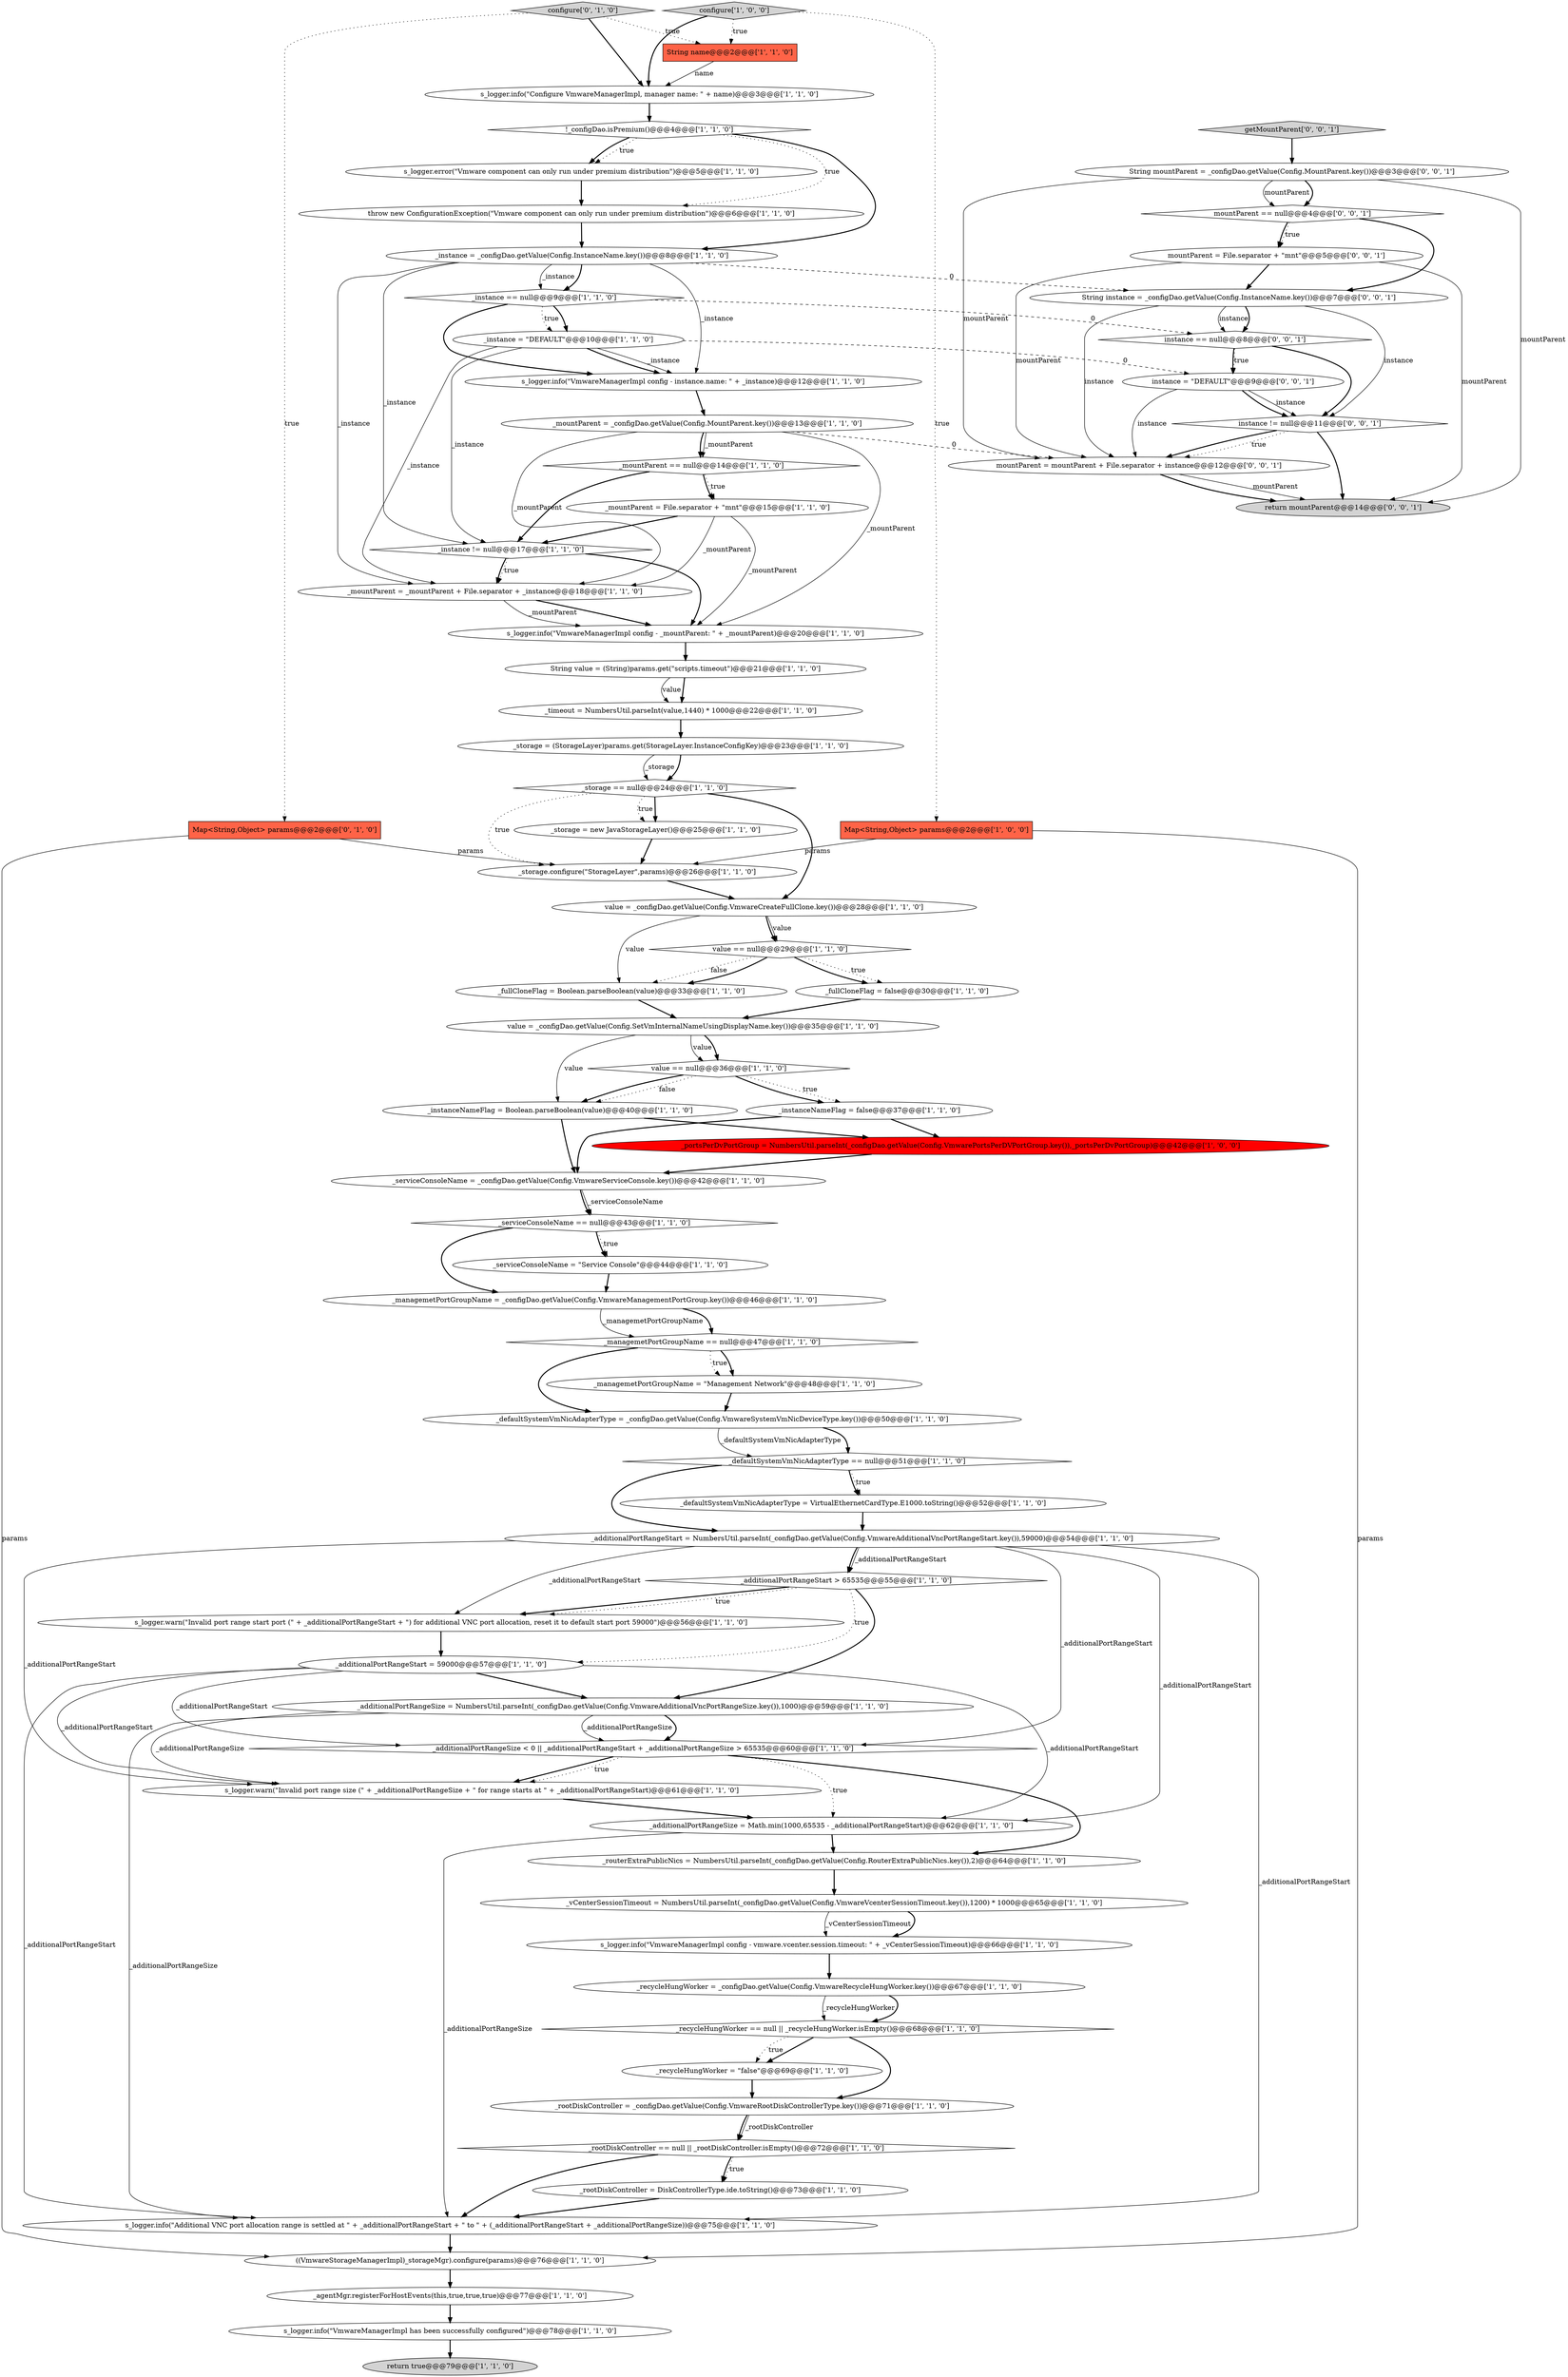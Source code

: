 digraph {
41 [style = filled, label = "_recycleHungWorker = _configDao.getValue(Config.VmwareRecycleHungWorker.key())@@@67@@@['1', '1', '0']", fillcolor = white, shape = ellipse image = "AAA0AAABBB1BBB"];
64 [style = filled, label = "configure['0', '1', '0']", fillcolor = lightgray, shape = diamond image = "AAA0AAABBB2BBB"];
13 [style = filled, label = "_additionalPortRangeSize = NumbersUtil.parseInt(_configDao.getValue(Config.VmwareAdditionalVncPortRangeSize.key()),1000)@@@59@@@['1', '1', '0']", fillcolor = white, shape = ellipse image = "AAA0AAABBB1BBB"];
3 [style = filled, label = "_mountParent = _mountParent + File.separator + _instance@@@18@@@['1', '1', '0']", fillcolor = white, shape = ellipse image = "AAA0AAABBB1BBB"];
20 [style = filled, label = "_additionalPortRangeSize = Math.min(1000,65535 - _additionalPortRangeStart)@@@62@@@['1', '1', '0']", fillcolor = white, shape = ellipse image = "AAA0AAABBB1BBB"];
12 [style = filled, label = "value == null@@@29@@@['1', '1', '0']", fillcolor = white, shape = diamond image = "AAA0AAABBB1BBB"];
44 [style = filled, label = "_instance != null@@@17@@@['1', '1', '0']", fillcolor = white, shape = diamond image = "AAA0AAABBB1BBB"];
23 [style = filled, label = "_defaultSystemVmNicAdapterType = VirtualEthernetCardType.E1000.toString()@@@52@@@['1', '1', '0']", fillcolor = white, shape = ellipse image = "AAA0AAABBB1BBB"];
52 [style = filled, label = "_mountParent = File.separator + \"mnt\"@@@15@@@['1', '1', '0']", fillcolor = white, shape = ellipse image = "AAA0AAABBB1BBB"];
54 [style = filled, label = "_fullCloneFlag = false@@@30@@@['1', '1', '0']", fillcolor = white, shape = ellipse image = "AAA0AAABBB1BBB"];
55 [style = filled, label = "_defaultSystemVmNicAdapterType = _configDao.getValue(Config.VmwareSystemVmNicDeviceType.key())@@@50@@@['1', '1', '0']", fillcolor = white, shape = ellipse image = "AAA0AAABBB1BBB"];
56 [style = filled, label = "_recycleHungWorker == null || _recycleHungWorker.isEmpty()@@@68@@@['1', '1', '0']", fillcolor = white, shape = diamond image = "AAA0AAABBB1BBB"];
32 [style = filled, label = "_instance == null@@@9@@@['1', '1', '0']", fillcolor = white, shape = diamond image = "AAA0AAABBB1BBB"];
16 [style = filled, label = "_defaultSystemVmNicAdapterType == null@@@51@@@['1', '1', '0']", fillcolor = white, shape = diamond image = "AAA0AAABBB1BBB"];
26 [style = filled, label = "_instanceNameFlag = false@@@37@@@['1', '1', '0']", fillcolor = white, shape = ellipse image = "AAA0AAABBB1BBB"];
29 [style = filled, label = "_rootDiskController == null || _rootDiskController.isEmpty()@@@72@@@['1', '1', '0']", fillcolor = white, shape = diamond image = "AAA0AAABBB1BBB"];
42 [style = filled, label = "s_logger.info(\"VmwareManagerImpl config - vmware.vcenter.session.timeout: \" + _vCenterSessionTimeout)@@@66@@@['1', '1', '0']", fillcolor = white, shape = ellipse image = "AAA0AAABBB1BBB"];
47 [style = filled, label = "_storage.configure(\"StorageLayer\",params)@@@26@@@['1', '1', '0']", fillcolor = white, shape = ellipse image = "AAA0AAABBB1BBB"];
65 [style = filled, label = "String mountParent = _configDao.getValue(Config.MountParent.key())@@@3@@@['0', '0', '1']", fillcolor = white, shape = ellipse image = "AAA0AAABBB3BBB"];
11 [style = filled, label = "s_logger.warn(\"Invalid port range start port (\" + _additionalPortRangeStart + \") for additional VNC port allocation, reset it to default start port 59000\")@@@56@@@['1', '1', '0']", fillcolor = white, shape = ellipse image = "AAA0AAABBB1BBB"];
15 [style = filled, label = "value = _configDao.getValue(Config.SetVmInternalNameUsingDisplayName.key())@@@35@@@['1', '1', '0']", fillcolor = white, shape = ellipse image = "AAA0AAABBB1BBB"];
10 [style = filled, label = "_additionalPortRangeStart = 59000@@@57@@@['1', '1', '0']", fillcolor = white, shape = ellipse image = "AAA0AAABBB1BBB"];
68 [style = filled, label = "instance = \"DEFAULT\"@@@9@@@['0', '0', '1']", fillcolor = white, shape = ellipse image = "AAA0AAABBB3BBB"];
70 [style = filled, label = "instance != null@@@11@@@['0', '0', '1']", fillcolor = white, shape = diamond image = "AAA0AAABBB3BBB"];
50 [style = filled, label = "value == null@@@36@@@['1', '1', '0']", fillcolor = white, shape = diamond image = "AAA0AAABBB1BBB"];
58 [style = filled, label = "((VmwareStorageManagerImpl)_storageMgr).configure(params)@@@76@@@['1', '1', '0']", fillcolor = white, shape = ellipse image = "AAA0AAABBB1BBB"];
74 [style = filled, label = "instance == null@@@8@@@['0', '0', '1']", fillcolor = white, shape = diamond image = "AAA0AAABBB3BBB"];
14 [style = filled, label = "_vCenterSessionTimeout = NumbersUtil.parseInt(_configDao.getValue(Config.VmwareVcenterSessionTimeout.key()),1200) * 1000@@@65@@@['1', '1', '0']", fillcolor = white, shape = ellipse image = "AAA0AAABBB1BBB"];
59 [style = filled, label = "String name@@@2@@@['1', '1', '0']", fillcolor = tomato, shape = box image = "AAA0AAABBB1BBB"];
7 [style = filled, label = "_additionalPortRangeStart = NumbersUtil.parseInt(_configDao.getValue(Config.VmwareAdditionalVncPortRangeStart.key()),59000)@@@54@@@['1', '1', '0']", fillcolor = white, shape = ellipse image = "AAA0AAABBB1BBB"];
34 [style = filled, label = "configure['1', '0', '0']", fillcolor = lightgray, shape = diamond image = "AAA0AAABBB1BBB"];
39 [style = filled, label = "_routerExtraPublicNics = NumbersUtil.parseInt(_configDao.getValue(Config.RouterExtraPublicNics.key()),2)@@@64@@@['1', '1', '0']", fillcolor = white, shape = ellipse image = "AAA0AAABBB1BBB"];
24 [style = filled, label = "Map<String,Object> params@@@2@@@['1', '0', '0']", fillcolor = tomato, shape = box image = "AAA0AAABBB1BBB"];
62 [style = filled, label = "_rootDiskController = _configDao.getValue(Config.VmwareRootDiskControllerType.key())@@@71@@@['1', '1', '0']", fillcolor = white, shape = ellipse image = "AAA0AAABBB1BBB"];
6 [style = filled, label = "_storage = (StorageLayer)params.get(StorageLayer.InstanceConfigKey)@@@23@@@['1', '1', '0']", fillcolor = white, shape = ellipse image = "AAA0AAABBB1BBB"];
18 [style = filled, label = "_mountParent = _configDao.getValue(Config.MountParent.key())@@@13@@@['1', '1', '0']", fillcolor = white, shape = ellipse image = "AAA0AAABBB1BBB"];
31 [style = filled, label = "!_configDao.isPremium()@@@4@@@['1', '1', '0']", fillcolor = white, shape = diamond image = "AAA0AAABBB1BBB"];
33 [style = filled, label = "_serviceConsoleName = \"Service Console\"@@@44@@@['1', '1', '0']", fillcolor = white, shape = ellipse image = "AAA0AAABBB1BBB"];
45 [style = filled, label = "_mountParent == null@@@14@@@['1', '1', '0']", fillcolor = white, shape = diamond image = "AAA0AAABBB1BBB"];
5 [style = filled, label = "_serviceConsoleName = _configDao.getValue(Config.VmwareServiceConsole.key())@@@42@@@['1', '1', '0']", fillcolor = white, shape = ellipse image = "AAA0AAABBB1BBB"];
2 [style = filled, label = "_managemetPortGroupName = _configDao.getValue(Config.VmwareManagementPortGroup.key())@@@46@@@['1', '1', '0']", fillcolor = white, shape = ellipse image = "AAA0AAABBB1BBB"];
48 [style = filled, label = "value = _configDao.getValue(Config.VmwareCreateFullClone.key())@@@28@@@['1', '1', '0']", fillcolor = white, shape = ellipse image = "AAA0AAABBB1BBB"];
17 [style = filled, label = "throw new ConfigurationException(\"Vmware component can only run under premium distribution\")@@@6@@@['1', '1', '0']", fillcolor = white, shape = ellipse image = "AAA0AAABBB1BBB"];
27 [style = filled, label = "_additionalPortRangeStart > 65535@@@55@@@['1', '1', '0']", fillcolor = white, shape = diamond image = "AAA0AAABBB1BBB"];
30 [style = filled, label = "s_logger.info(\"Additional VNC port allocation range is settled at \" + _additionalPortRangeStart + \" to \" + (_additionalPortRangeStart + _additionalPortRangeSize))@@@75@@@['1', '1', '0']", fillcolor = white, shape = ellipse image = "AAA0AAABBB1BBB"];
40 [style = filled, label = "s_logger.info(\"Configure VmwareManagerImpl, manager name: \" + name)@@@3@@@['1', '1', '0']", fillcolor = white, shape = ellipse image = "AAA0AAABBB1BBB"];
57 [style = filled, label = "_managemetPortGroupName = \"Management Network\"@@@48@@@['1', '1', '0']", fillcolor = white, shape = ellipse image = "AAA0AAABBB1BBB"];
60 [style = filled, label = "_additionalPortRangeSize < 0 || _additionalPortRangeStart + _additionalPortRangeSize > 65535@@@60@@@['1', '1', '0']", fillcolor = white, shape = diamond image = "AAA0AAABBB1BBB"];
71 [style = filled, label = "return mountParent@@@14@@@['0', '0', '1']", fillcolor = lightgray, shape = ellipse image = "AAA0AAABBB3BBB"];
22 [style = filled, label = "_rootDiskController = DiskControllerType.ide.toString()@@@73@@@['1', '1', '0']", fillcolor = white, shape = ellipse image = "AAA0AAABBB1BBB"];
21 [style = filled, label = "s_logger.info(\"VmwareManagerImpl has been successfully configured\")@@@78@@@['1', '1', '0']", fillcolor = white, shape = ellipse image = "AAA0AAABBB1BBB"];
8 [style = filled, label = "_instance = _configDao.getValue(Config.InstanceName.key())@@@8@@@['1', '1', '0']", fillcolor = white, shape = ellipse image = "AAA0AAABBB1BBB"];
35 [style = filled, label = "_managemetPortGroupName == null@@@47@@@['1', '1', '0']", fillcolor = white, shape = diamond image = "AAA0AAABBB1BBB"];
36 [style = filled, label = "_fullCloneFlag = Boolean.parseBoolean(value)@@@33@@@['1', '1', '0']", fillcolor = white, shape = ellipse image = "AAA0AAABBB1BBB"];
53 [style = filled, label = "return true@@@79@@@['1', '1', '0']", fillcolor = lightgray, shape = ellipse image = "AAA0AAABBB1BBB"];
63 [style = filled, label = "Map<String,Object> params@@@2@@@['0', '1', '0']", fillcolor = tomato, shape = box image = "AAA0AAABBB2BBB"];
38 [style = filled, label = "_agentMgr.registerForHostEvents(this,true,true,true)@@@77@@@['1', '1', '0']", fillcolor = white, shape = ellipse image = "AAA0AAABBB1BBB"];
1 [style = filled, label = "_recycleHungWorker = \"false\"@@@69@@@['1', '1', '0']", fillcolor = white, shape = ellipse image = "AAA0AAABBB1BBB"];
66 [style = filled, label = "String instance = _configDao.getValue(Config.InstanceName.key())@@@7@@@['0', '0', '1']", fillcolor = white, shape = ellipse image = "AAA0AAABBB3BBB"];
43 [style = filled, label = "s_logger.info(\"VmwareManagerImpl config - instance.name: \" + _instance)@@@12@@@['1', '1', '0']", fillcolor = white, shape = ellipse image = "AAA0AAABBB1BBB"];
28 [style = filled, label = "s_logger.error(\"Vmware component can only run under premium distribution\")@@@5@@@['1', '1', '0']", fillcolor = white, shape = ellipse image = "AAA0AAABBB1BBB"];
72 [style = filled, label = "mountParent = mountParent + File.separator + instance@@@12@@@['0', '0', '1']", fillcolor = white, shape = ellipse image = "AAA0AAABBB3BBB"];
73 [style = filled, label = "mountParent = File.separator + \"mnt\"@@@5@@@['0', '0', '1']", fillcolor = white, shape = ellipse image = "AAA0AAABBB3BBB"];
0 [style = filled, label = "_instanceNameFlag = Boolean.parseBoolean(value)@@@40@@@['1', '1', '0']", fillcolor = white, shape = ellipse image = "AAA0AAABBB1BBB"];
19 [style = filled, label = "_storage = new JavaStorageLayer()@@@25@@@['1', '1', '0']", fillcolor = white, shape = ellipse image = "AAA0AAABBB1BBB"];
9 [style = filled, label = "s_logger.info(\"VmwareManagerImpl config - _mountParent: \" + _mountParent)@@@20@@@['1', '1', '0']", fillcolor = white, shape = ellipse image = "AAA0AAABBB1BBB"];
51 [style = filled, label = "s_logger.warn(\"Invalid port range size (\" + _additionalPortRangeSize + \" for range starts at \" + _additionalPortRangeStart)@@@61@@@['1', '1', '0']", fillcolor = white, shape = ellipse image = "AAA0AAABBB1BBB"];
67 [style = filled, label = "mountParent == null@@@4@@@['0', '0', '1']", fillcolor = white, shape = diamond image = "AAA0AAABBB3BBB"];
69 [style = filled, label = "getMountParent['0', '0', '1']", fillcolor = lightgray, shape = diamond image = "AAA0AAABBB3BBB"];
25 [style = filled, label = "_timeout = NumbersUtil.parseInt(value,1440) * 1000@@@22@@@['1', '1', '0']", fillcolor = white, shape = ellipse image = "AAA0AAABBB1BBB"];
4 [style = filled, label = "_storage == null@@@24@@@['1', '1', '0']", fillcolor = white, shape = diamond image = "AAA0AAABBB1BBB"];
61 [style = filled, label = "_instance = \"DEFAULT\"@@@10@@@['1', '1', '0']", fillcolor = white, shape = ellipse image = "AAA0AAABBB1BBB"];
46 [style = filled, label = "String value = (String)params.get(\"scripts.timeout\")@@@21@@@['1', '1', '0']", fillcolor = white, shape = ellipse image = "AAA0AAABBB1BBB"];
37 [style = filled, label = "_serviceConsoleName == null@@@43@@@['1', '1', '0']", fillcolor = white, shape = diamond image = "AAA0AAABBB1BBB"];
49 [style = filled, label = "_portsPerDvPortGroup = NumbersUtil.parseInt(_configDao.getValue(Config.VmwarePortsPerDVPortGroup.key()),_portsPerDvPortGroup)@@@42@@@['1', '0', '0']", fillcolor = red, shape = ellipse image = "AAA1AAABBB1BBB"];
66->74 [style = solid, label="instance"];
2->35 [style = bold, label=""];
27->13 [style = bold, label=""];
13->51 [style = solid, label="_additionalPortRangeSize"];
52->44 [style = bold, label=""];
42->41 [style = bold, label=""];
59->40 [style = solid, label="name"];
65->67 [style = bold, label=""];
61->43 [style = bold, label=""];
46->25 [style = bold, label=""];
13->30 [style = solid, label="_additionalPortRangeSize"];
35->55 [style = bold, label=""];
56->1 [style = bold, label=""];
29->30 [style = bold, label=""];
63->47 [style = solid, label="params"];
10->20 [style = solid, label="_additionalPortRangeStart"];
15->50 [style = solid, label="value"];
16->7 [style = bold, label=""];
39->14 [style = bold, label=""];
61->68 [style = dashed, label="0"];
61->44 [style = solid, label="_instance"];
43->18 [style = bold, label=""];
25->6 [style = bold, label=""];
18->72 [style = dashed, label="0"];
18->45 [style = bold, label=""];
22->30 [style = bold, label=""];
48->12 [style = bold, label=""];
20->30 [style = solid, label="_additionalPortRangeSize"];
70->71 [style = bold, label=""];
31->28 [style = dotted, label="true"];
5->37 [style = solid, label="_serviceConsoleName"];
74->70 [style = bold, label=""];
12->54 [style = dotted, label="true"];
73->66 [style = bold, label=""];
40->31 [style = bold, label=""];
68->70 [style = solid, label="instance"];
37->33 [style = bold, label=""];
70->72 [style = dotted, label="true"];
12->54 [style = bold, label=""];
50->26 [style = dotted, label="true"];
10->30 [style = solid, label="_additionalPortRangeStart"];
66->70 [style = solid, label="instance"];
60->39 [style = bold, label=""];
44->3 [style = dotted, label="true"];
5->37 [style = bold, label=""];
64->40 [style = bold, label=""];
60->51 [style = bold, label=""];
32->61 [style = bold, label=""];
8->44 [style = solid, label="_instance"];
61->43 [style = solid, label="_instance"];
35->57 [style = dotted, label="true"];
7->11 [style = solid, label="_additionalPortRangeStart"];
32->74 [style = dashed, label="0"];
47->48 [style = bold, label=""];
41->56 [style = solid, label="_recycleHungWorker"];
21->53 [style = bold, label=""];
57->55 [style = bold, label=""];
15->50 [style = bold, label=""];
44->3 [style = bold, label=""];
65->72 [style = solid, label="mountParent"];
4->19 [style = bold, label=""];
62->29 [style = bold, label=""];
26->49 [style = bold, label=""];
68->70 [style = bold, label=""];
56->62 [style = bold, label=""];
45->52 [style = dotted, label="true"];
12->36 [style = dotted, label="false"];
30->58 [style = bold, label=""];
67->73 [style = bold, label=""];
65->67 [style = solid, label="mountParent"];
7->20 [style = solid, label="_additionalPortRangeStart"];
14->42 [style = solid, label="_vCenterSessionTimeout"];
35->57 [style = bold, label=""];
13->60 [style = bold, label=""];
7->51 [style = solid, label="_additionalPortRangeStart"];
48->36 [style = solid, label="value"];
6->4 [style = bold, label=""];
27->11 [style = bold, label=""];
7->30 [style = solid, label="_additionalPortRangeStart"];
72->71 [style = bold, label=""];
50->0 [style = dotted, label="false"];
31->17 [style = dotted, label="true"];
20->39 [style = bold, label=""];
24->47 [style = solid, label="params"];
65->71 [style = solid, label="mountParent"];
23->7 [style = bold, label=""];
31->28 [style = bold, label=""];
49->5 [style = bold, label=""];
10->51 [style = solid, label="_additionalPortRangeStart"];
63->58 [style = solid, label="params"];
8->43 [style = solid, label="_instance"];
45->52 [style = bold, label=""];
52->3 [style = solid, label="_mountParent"];
1->62 [style = bold, label=""];
10->60 [style = solid, label="_additionalPortRangeStart"];
18->9 [style = solid, label="_mountParent"];
17->8 [style = bold, label=""];
18->45 [style = solid, label="_mountParent"];
67->66 [style = bold, label=""];
34->40 [style = bold, label=""];
34->24 [style = dotted, label="true"];
48->12 [style = solid, label="value"];
4->47 [style = dotted, label="true"];
2->35 [style = solid, label="_managemetPortGroupName"];
73->72 [style = solid, label="mountParent"];
14->42 [style = bold, label=""];
9->46 [style = bold, label=""];
8->3 [style = solid, label="_instance"];
12->36 [style = bold, label=""];
72->71 [style = solid, label="mountParent"];
32->61 [style = dotted, label="true"];
16->23 [style = bold, label=""];
18->3 [style = solid, label="_mountParent"];
54->15 [style = bold, label=""];
45->44 [style = bold, label=""];
51->20 [style = bold, label=""];
67->73 [style = dotted, label="true"];
3->9 [style = bold, label=""];
29->22 [style = dotted, label="true"];
58->38 [style = bold, label=""];
61->3 [style = solid, label="_instance"];
19->47 [style = bold, label=""];
68->72 [style = solid, label="instance"];
0->49 [style = bold, label=""];
10->13 [style = bold, label=""];
11->10 [style = bold, label=""];
7->27 [style = solid, label="_additionalPortRangeStart"];
50->0 [style = bold, label=""];
15->0 [style = solid, label="value"];
66->72 [style = solid, label="instance"];
74->68 [style = bold, label=""];
56->1 [style = dotted, label="true"];
28->17 [style = bold, label=""];
37->2 [style = bold, label=""];
70->72 [style = bold, label=""];
55->16 [style = bold, label=""];
4->48 [style = bold, label=""];
52->9 [style = solid, label="_mountParent"];
44->9 [style = bold, label=""];
31->8 [style = bold, label=""];
13->60 [style = solid, label="_additionalPortRangeSize"];
33->2 [style = bold, label=""];
0->5 [style = bold, label=""];
4->19 [style = dotted, label="true"];
50->26 [style = bold, label=""];
69->65 [style = bold, label=""];
60->51 [style = dotted, label="true"];
37->33 [style = dotted, label="true"];
24->58 [style = solid, label="params"];
8->32 [style = bold, label=""];
26->5 [style = bold, label=""];
36->15 [style = bold, label=""];
66->74 [style = bold, label=""];
7->60 [style = solid, label="_additionalPortRangeStart"];
27->10 [style = dotted, label="true"];
74->68 [style = dotted, label="true"];
55->16 [style = solid, label="_defaultSystemVmNicAdapterType"];
41->56 [style = bold, label=""];
8->66 [style = dashed, label="0"];
32->43 [style = bold, label=""];
16->23 [style = dotted, label="true"];
27->11 [style = dotted, label="true"];
8->32 [style = solid, label="_instance"];
46->25 [style = solid, label="value"];
3->9 [style = solid, label="_mountParent"];
60->20 [style = dotted, label="true"];
62->29 [style = solid, label="_rootDiskController"];
64->59 [style = dotted, label="true"];
7->27 [style = bold, label=""];
38->21 [style = bold, label=""];
73->71 [style = solid, label="mountParent"];
29->22 [style = bold, label=""];
34->59 [style = dotted, label="true"];
64->63 [style = dotted, label="true"];
6->4 [style = solid, label="_storage"];
}
